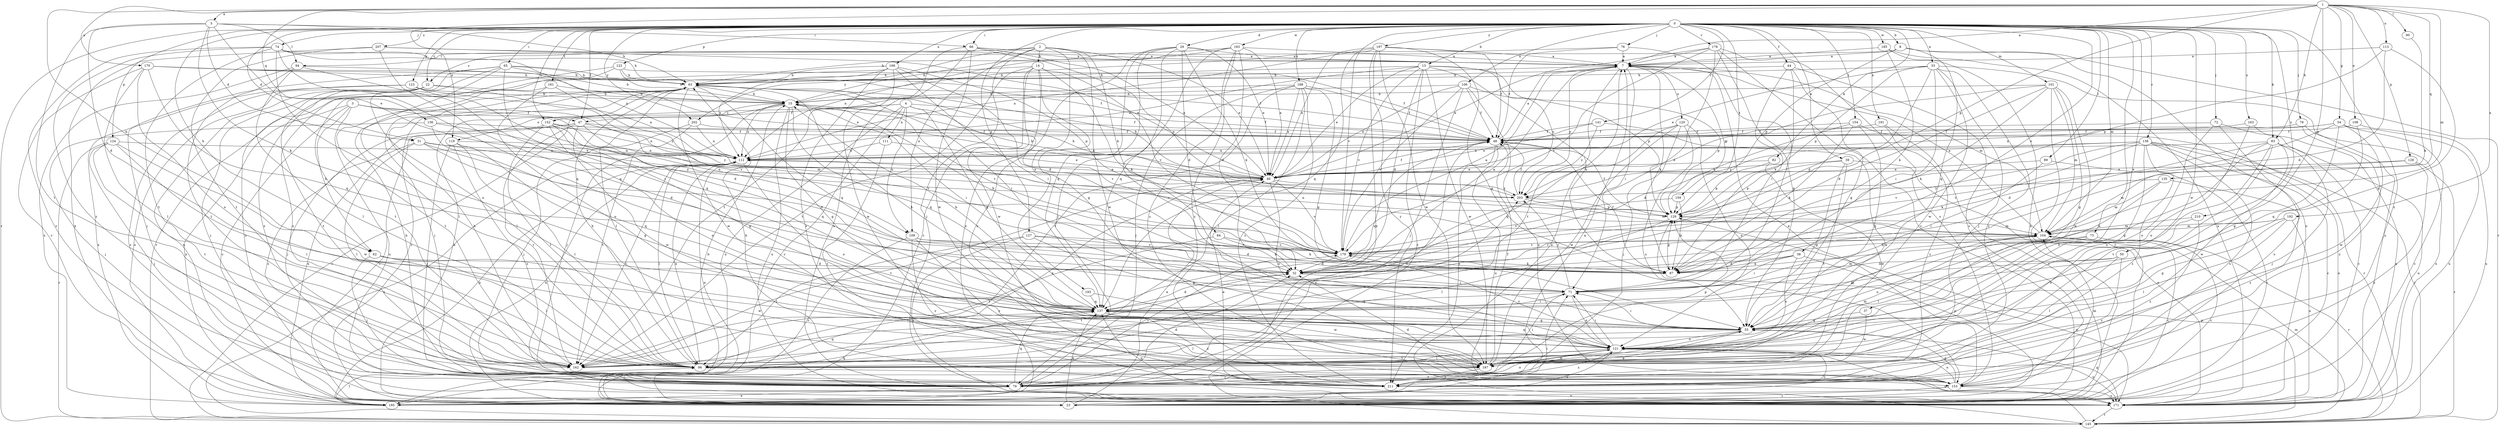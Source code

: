 strict digraph  {
0;
1;
2;
3;
4;
5;
7;
8;
13;
14;
15;
22;
23;
29;
31;
32;
33;
37;
38;
39;
40;
44;
47;
48;
50;
54;
55;
62;
63;
65;
66;
71;
72;
73;
74;
76;
78;
79;
82;
83;
84;
87;
89;
90;
94;
96;
101;
104;
106;
108;
109;
111;
112;
113;
119;
120;
121;
122;
123;
124;
127;
128;
129;
135;
136;
137;
138;
141;
145;
152;
153;
154;
159;
161;
162;
163;
169;
170;
171;
178;
179;
183;
185;
187;
188;
191;
192;
193;
195;
197;
202;
203;
207;
210;
211;
0 -> 8  [label=b];
0 -> 13  [label=b];
0 -> 22  [label=c];
0 -> 29  [label=d];
0 -> 31  [label=d];
0 -> 33  [label=e];
0 -> 37  [label=e];
0 -> 38  [label=e];
0 -> 39  [label=e];
0 -> 44  [label=f];
0 -> 47  [label=f];
0 -> 62  [label=h];
0 -> 65  [label=i];
0 -> 66  [label=i];
0 -> 72  [label=j];
0 -> 73  [label=j];
0 -> 74  [label=j];
0 -> 76  [label=j];
0 -> 78  [label=j];
0 -> 82  [label=k];
0 -> 83  [label=k];
0 -> 89  [label=l];
0 -> 101  [label=m];
0 -> 104  [label=m];
0 -> 106  [label=n];
0 -> 122  [label=p];
0 -> 123  [label=p];
0 -> 124  [label=p];
0 -> 127  [label=p];
0 -> 138  [label=r];
0 -> 141  [label=r];
0 -> 145  [label=r];
0 -> 152  [label=s];
0 -> 154  [label=t];
0 -> 159  [label=t];
0 -> 161  [label=t];
0 -> 163  [label=u];
0 -> 169  [label=u];
0 -> 178  [label=v];
0 -> 179  [label=v];
0 -> 183  [label=w];
0 -> 185  [label=w];
0 -> 187  [label=w];
0 -> 188  [label=x];
0 -> 191  [label=x];
0 -> 197  [label=y];
0 -> 202  [label=y];
0 -> 207  [label=z];
0 -> 210  [label=z];
0 -> 211  [label=z];
1 -> 5  [label=a];
1 -> 7  [label=a];
1 -> 50  [label=g];
1 -> 54  [label=g];
1 -> 62  [label=h];
1 -> 83  [label=k];
1 -> 90  [label=l];
1 -> 104  [label=m];
1 -> 108  [label=n];
1 -> 113  [label=o];
1 -> 119  [label=o];
1 -> 128  [label=p];
1 -> 129  [label=p];
1 -> 135  [label=q];
1 -> 136  [label=q];
1 -> 170  [label=u];
1 -> 192  [label=x];
2 -> 14  [label=b];
2 -> 22  [label=c];
2 -> 40  [label=e];
2 -> 79  [label=j];
2 -> 84  [label=k];
2 -> 94  [label=l];
2 -> 109  [label=n];
2 -> 187  [label=w];
2 -> 193  [label=x];
2 -> 202  [label=y];
3 -> 23  [label=c];
3 -> 47  [label=f];
3 -> 62  [label=h];
3 -> 104  [label=m];
3 -> 109  [label=n];
3 -> 171  [label=u];
3 -> 195  [label=x];
4 -> 23  [label=c];
4 -> 47  [label=f];
4 -> 48  [label=f];
4 -> 109  [label=n];
4 -> 111  [label=n];
4 -> 119  [label=o];
4 -> 137  [label=q];
4 -> 179  [label=v];
4 -> 195  [label=x];
5 -> 31  [label=d];
5 -> 32  [label=d];
5 -> 40  [label=e];
5 -> 63  [label=h];
5 -> 66  [label=i];
5 -> 87  [label=k];
5 -> 94  [label=l];
5 -> 162  [label=t];
7 -> 63  [label=h];
7 -> 71  [label=i];
7 -> 87  [label=k];
7 -> 104  [label=m];
7 -> 120  [label=o];
7 -> 129  [label=p];
7 -> 162  [label=t];
7 -> 203  [label=y];
8 -> 7  [label=a];
8 -> 63  [label=h];
8 -> 129  [label=p];
8 -> 137  [label=q];
8 -> 145  [label=r];
8 -> 171  [label=u];
13 -> 32  [label=d];
13 -> 40  [label=e];
13 -> 63  [label=h];
13 -> 87  [label=k];
13 -> 112  [label=n];
13 -> 129  [label=p];
13 -> 145  [label=r];
13 -> 179  [label=v];
13 -> 187  [label=w];
13 -> 203  [label=y];
14 -> 23  [label=c];
14 -> 55  [label=g];
14 -> 63  [label=h];
14 -> 87  [label=k];
14 -> 162  [label=t];
14 -> 179  [label=v];
14 -> 187  [label=w];
14 -> 211  [label=z];
15 -> 48  [label=f];
15 -> 55  [label=g];
15 -> 71  [label=i];
15 -> 79  [label=j];
15 -> 112  [label=n];
15 -> 137  [label=q];
15 -> 145  [label=r];
15 -> 152  [label=s];
15 -> 171  [label=u];
15 -> 179  [label=v];
22 -> 15  [label=b];
22 -> 79  [label=j];
22 -> 96  [label=l];
22 -> 162  [label=t];
22 -> 171  [label=u];
22 -> 195  [label=x];
22 -> 203  [label=y];
23 -> 15  [label=b];
23 -> 40  [label=e];
23 -> 63  [label=h];
23 -> 71  [label=i];
23 -> 112  [label=n];
23 -> 121  [label=o];
23 -> 129  [label=p];
23 -> 137  [label=q];
29 -> 7  [label=a];
29 -> 32  [label=d];
29 -> 40  [label=e];
29 -> 79  [label=j];
29 -> 87  [label=k];
29 -> 121  [label=o];
29 -> 137  [label=q];
29 -> 195  [label=x];
31 -> 32  [label=d];
31 -> 96  [label=l];
31 -> 112  [label=n];
31 -> 137  [label=q];
31 -> 203  [label=y];
31 -> 211  [label=z];
32 -> 7  [label=a];
32 -> 71  [label=i];
32 -> 162  [label=t];
33 -> 32  [label=d];
33 -> 40  [label=e];
33 -> 63  [label=h];
33 -> 71  [label=i];
33 -> 79  [label=j];
33 -> 129  [label=p];
33 -> 171  [label=u];
33 -> 187  [label=w];
33 -> 211  [label=z];
37 -> 55  [label=g];
37 -> 187  [label=w];
38 -> 32  [label=d];
38 -> 71  [label=i];
38 -> 87  [label=k];
38 -> 121  [label=o];
38 -> 171  [label=u];
39 -> 40  [label=e];
39 -> 55  [label=g];
39 -> 129  [label=p];
39 -> 162  [label=t];
39 -> 171  [label=u];
40 -> 15  [label=b];
40 -> 48  [label=f];
40 -> 63  [label=h];
40 -> 121  [label=o];
40 -> 162  [label=t];
40 -> 179  [label=v];
40 -> 203  [label=y];
44 -> 55  [label=g];
44 -> 63  [label=h];
44 -> 71  [label=i];
44 -> 87  [label=k];
44 -> 153  [label=s];
47 -> 23  [label=c];
47 -> 48  [label=f];
47 -> 162  [label=t];
47 -> 179  [label=v];
47 -> 187  [label=w];
47 -> 195  [label=x];
47 -> 203  [label=y];
48 -> 7  [label=a];
48 -> 112  [label=n];
48 -> 137  [label=q];
48 -> 171  [label=u];
48 -> 211  [label=z];
50 -> 87  [label=k];
50 -> 96  [label=l];
50 -> 137  [label=q];
50 -> 211  [label=z];
54 -> 23  [label=c];
54 -> 32  [label=d];
54 -> 48  [label=f];
54 -> 55  [label=g];
54 -> 112  [label=n];
54 -> 171  [label=u];
54 -> 187  [label=w];
55 -> 63  [label=h];
55 -> 71  [label=i];
55 -> 79  [label=j];
55 -> 96  [label=l];
55 -> 121  [label=o];
62 -> 32  [label=d];
62 -> 79  [label=j];
62 -> 96  [label=l];
62 -> 187  [label=w];
63 -> 15  [label=b];
63 -> 23  [label=c];
63 -> 71  [label=i];
63 -> 79  [label=j];
63 -> 96  [label=l];
63 -> 137  [label=q];
63 -> 187  [label=w];
65 -> 15  [label=b];
65 -> 48  [label=f];
65 -> 63  [label=h];
65 -> 79  [label=j];
65 -> 96  [label=l];
65 -> 137  [label=q];
65 -> 171  [label=u];
65 -> 211  [label=z];
66 -> 7  [label=a];
66 -> 40  [label=e];
66 -> 129  [label=p];
66 -> 162  [label=t];
66 -> 171  [label=u];
66 -> 187  [label=w];
71 -> 104  [label=m];
71 -> 121  [label=o];
71 -> 137  [label=q];
71 -> 203  [label=y];
72 -> 23  [label=c];
72 -> 48  [label=f];
72 -> 121  [label=o];
72 -> 153  [label=s];
73 -> 23  [label=c];
73 -> 96  [label=l];
73 -> 121  [label=o];
73 -> 179  [label=v];
74 -> 7  [label=a];
74 -> 23  [label=c];
74 -> 63  [label=h];
74 -> 112  [label=n];
74 -> 121  [label=o];
74 -> 137  [label=q];
74 -> 162  [label=t];
74 -> 211  [label=z];
76 -> 7  [label=a];
76 -> 15  [label=b];
76 -> 48  [label=f];
76 -> 71  [label=i];
78 -> 48  [label=f];
78 -> 171  [label=u];
78 -> 211  [label=z];
79 -> 32  [label=d];
79 -> 48  [label=f];
79 -> 55  [label=g];
79 -> 63  [label=h];
79 -> 121  [label=o];
79 -> 137  [label=q];
79 -> 179  [label=v];
79 -> 195  [label=x];
82 -> 40  [label=e];
82 -> 129  [label=p];
82 -> 187  [label=w];
83 -> 55  [label=g];
83 -> 79  [label=j];
83 -> 112  [label=n];
83 -> 121  [label=o];
83 -> 162  [label=t];
83 -> 171  [label=u];
83 -> 179  [label=v];
83 -> 187  [label=w];
84 -> 87  [label=k];
84 -> 162  [label=t];
84 -> 179  [label=v];
87 -> 15  [label=b];
87 -> 48  [label=f];
87 -> 129  [label=p];
89 -> 23  [label=c];
89 -> 40  [label=e];
89 -> 71  [label=i];
90 -> 87  [label=k];
94 -> 63  [label=h];
94 -> 71  [label=i];
94 -> 96  [label=l];
94 -> 162  [label=t];
94 -> 195  [label=x];
96 -> 40  [label=e];
96 -> 63  [label=h];
96 -> 104  [label=m];
96 -> 112  [label=n];
96 -> 137  [label=q];
96 -> 153  [label=s];
96 -> 203  [label=y];
101 -> 15  [label=b];
101 -> 23  [label=c];
101 -> 32  [label=d];
101 -> 55  [label=g];
101 -> 87  [label=k];
101 -> 104  [label=m];
101 -> 187  [label=w];
101 -> 203  [label=y];
104 -> 7  [label=a];
104 -> 23  [label=c];
104 -> 55  [label=g];
104 -> 112  [label=n];
104 -> 145  [label=r];
104 -> 179  [label=v];
106 -> 15  [label=b];
106 -> 40  [label=e];
106 -> 48  [label=f];
106 -> 79  [label=j];
106 -> 129  [label=p];
106 -> 171  [label=u];
106 -> 179  [label=v];
108 -> 48  [label=f];
108 -> 137  [label=q];
108 -> 171  [label=u];
109 -> 23  [label=c];
109 -> 87  [label=k];
109 -> 153  [label=s];
109 -> 179  [label=v];
109 -> 211  [label=z];
111 -> 40  [label=e];
111 -> 112  [label=n];
111 -> 153  [label=s];
112 -> 40  [label=e];
112 -> 96  [label=l];
112 -> 121  [label=o];
112 -> 145  [label=r];
112 -> 162  [label=t];
113 -> 7  [label=a];
113 -> 32  [label=d];
113 -> 55  [label=g];
113 -> 129  [label=p];
119 -> 55  [label=g];
119 -> 79  [label=j];
119 -> 96  [label=l];
119 -> 112  [label=n];
119 -> 153  [label=s];
120 -> 48  [label=f];
120 -> 79  [label=j];
120 -> 121  [label=o];
120 -> 137  [label=q];
120 -> 153  [label=s];
120 -> 187  [label=w];
121 -> 71  [label=i];
121 -> 96  [label=l];
121 -> 137  [label=q];
121 -> 162  [label=t];
121 -> 171  [label=u];
121 -> 179  [label=v];
121 -> 187  [label=w];
121 -> 211  [label=z];
122 -> 15  [label=b];
122 -> 48  [label=f];
122 -> 63  [label=h];
122 -> 162  [label=t];
122 -> 211  [label=z];
123 -> 15  [label=b];
123 -> 23  [label=c];
123 -> 32  [label=d];
123 -> 112  [label=n];
123 -> 195  [label=x];
124 -> 79  [label=j];
124 -> 96  [label=l];
124 -> 112  [label=n];
124 -> 145  [label=r];
124 -> 162  [label=t];
124 -> 187  [label=w];
127 -> 32  [label=d];
127 -> 55  [label=g];
127 -> 96  [label=l];
127 -> 171  [label=u];
127 -> 179  [label=v];
128 -> 40  [label=e];
128 -> 104  [label=m];
128 -> 145  [label=r];
128 -> 195  [label=x];
129 -> 48  [label=f];
129 -> 96  [label=l];
129 -> 104  [label=m];
135 -> 87  [label=k];
135 -> 104  [label=m];
135 -> 203  [label=y];
135 -> 211  [label=z];
136 -> 32  [label=d];
136 -> 40  [label=e];
136 -> 48  [label=f];
136 -> 79  [label=j];
137 -> 15  [label=b];
137 -> 32  [label=d];
137 -> 55  [label=g];
137 -> 71  [label=i];
137 -> 211  [label=z];
138 -> 23  [label=c];
138 -> 87  [label=k];
138 -> 112  [label=n];
138 -> 121  [label=o];
138 -> 145  [label=r];
138 -> 153  [label=s];
138 -> 171  [label=u];
138 -> 179  [label=v];
138 -> 203  [label=y];
138 -> 211  [label=z];
141 -> 40  [label=e];
141 -> 48  [label=f];
141 -> 187  [label=w];
141 -> 203  [label=y];
145 -> 7  [label=a];
145 -> 104  [label=m];
145 -> 121  [label=o];
145 -> 129  [label=p];
152 -> 48  [label=f];
152 -> 55  [label=g];
152 -> 79  [label=j];
152 -> 96  [label=l];
152 -> 112  [label=n];
152 -> 121  [label=o];
152 -> 137  [label=q];
153 -> 7  [label=a];
153 -> 23  [label=c];
153 -> 32  [label=d];
153 -> 55  [label=g];
153 -> 104  [label=m];
153 -> 121  [label=o];
153 -> 171  [label=u];
153 -> 195  [label=x];
154 -> 32  [label=d];
154 -> 48  [label=f];
154 -> 55  [label=g];
154 -> 87  [label=k];
154 -> 145  [label=r];
159 -> 87  [label=k];
159 -> 129  [label=p];
159 -> 179  [label=v];
161 -> 15  [label=b];
161 -> 121  [label=o];
161 -> 162  [label=t];
161 -> 179  [label=v];
162 -> 63  [label=h];
163 -> 48  [label=f];
163 -> 121  [label=o];
163 -> 171  [label=u];
169 -> 32  [label=d];
169 -> 63  [label=h];
169 -> 71  [label=i];
169 -> 112  [label=n];
169 -> 129  [label=p];
169 -> 145  [label=r];
169 -> 153  [label=s];
169 -> 187  [label=w];
170 -> 23  [label=c];
170 -> 40  [label=e];
170 -> 48  [label=f];
170 -> 63  [label=h];
170 -> 96  [label=l];
170 -> 121  [label=o];
170 -> 137  [label=q];
171 -> 40  [label=e];
171 -> 55  [label=g];
171 -> 112  [label=n];
171 -> 137  [label=q];
171 -> 145  [label=r];
178 -> 7  [label=a];
178 -> 23  [label=c];
178 -> 32  [label=d];
178 -> 40  [label=e];
178 -> 55  [label=g];
178 -> 153  [label=s];
178 -> 179  [label=v];
179 -> 7  [label=a];
179 -> 32  [label=d];
179 -> 87  [label=k];
183 -> 7  [label=a];
183 -> 15  [label=b];
183 -> 32  [label=d];
183 -> 40  [label=e];
183 -> 112  [label=n];
183 -> 137  [label=q];
183 -> 153  [label=s];
183 -> 211  [label=z];
185 -> 7  [label=a];
185 -> 87  [label=k];
185 -> 171  [label=u];
185 -> 195  [label=x];
187 -> 48  [label=f];
187 -> 71  [label=i];
187 -> 79  [label=j];
187 -> 129  [label=p];
187 -> 211  [label=z];
188 -> 15  [label=b];
188 -> 40  [label=e];
188 -> 48  [label=f];
188 -> 55  [label=g];
188 -> 79  [label=j];
188 -> 96  [label=l];
188 -> 162  [label=t];
188 -> 211  [label=z];
191 -> 23  [label=c];
191 -> 48  [label=f];
191 -> 211  [label=z];
192 -> 32  [label=d];
192 -> 55  [label=g];
192 -> 96  [label=l];
192 -> 104  [label=m];
192 -> 171  [label=u];
193 -> 137  [label=q];
193 -> 187  [label=w];
195 -> 7  [label=a];
195 -> 96  [label=l];
195 -> 112  [label=n];
195 -> 121  [label=o];
195 -> 137  [label=q];
197 -> 7  [label=a];
197 -> 40  [label=e];
197 -> 48  [label=f];
197 -> 55  [label=g];
197 -> 112  [label=n];
197 -> 137  [label=q];
197 -> 187  [label=w];
197 -> 195  [label=x];
197 -> 211  [label=z];
202 -> 48  [label=f];
202 -> 79  [label=j];
202 -> 112  [label=n];
202 -> 162  [label=t];
203 -> 48  [label=f];
203 -> 63  [label=h];
203 -> 104  [label=m];
203 -> 129  [label=p];
207 -> 7  [label=a];
207 -> 40  [label=e];
207 -> 137  [label=q];
207 -> 162  [label=t];
207 -> 195  [label=x];
210 -> 104  [label=m];
210 -> 121  [label=o];
210 -> 211  [label=z];
211 -> 63  [label=h];
}
